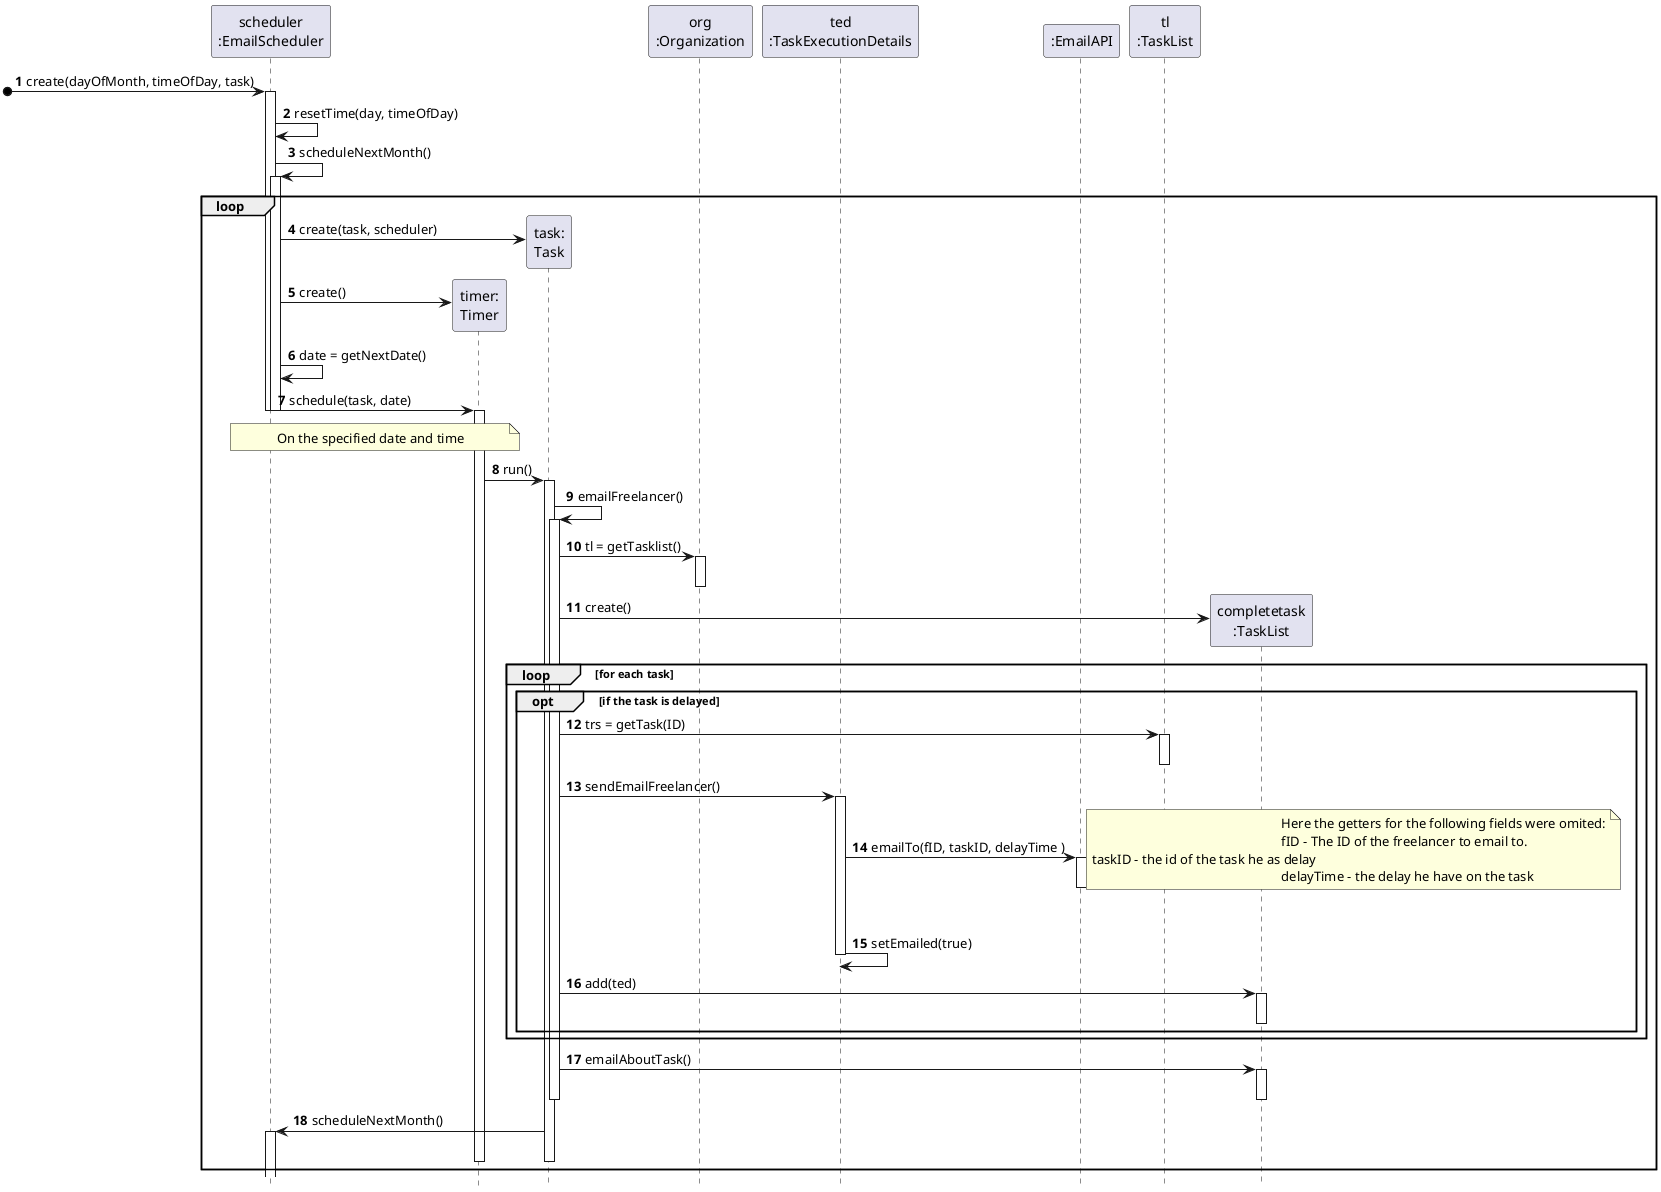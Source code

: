 @startuml SD
autonumber
hide footbox

participant "scheduler\n:EmailScheduler" as SC
participant "timer:\nTimer" as TIMER
participant "task:\nTask" as TASK
participant "org\n:Organization" as org
participant "ted\n:TaskExecutionDetails" as ted
participant ":EmailAPI" as eapi
participant "tl\n:TaskList" as tl
participant "completetask\n:TaskList" as ct

[o-> SC : create(dayOfMonth, timeOfDay, task)
activate SC
        SC -> SC : resetTime(day, timeOfDay)
        SC -> SC : scheduleNextMonth()
loop
        activate SC
                SC -> TASK**  : create(task, scheduler)
                SC -> TIMER** : create()
                SC -> SC : date = getNextDate()
                SC ->TIMER: schedule(task, date)
        deactivate SC

deactivate SC
        activate TIMER
                note over SC,TIMER  : On the specified date and time
                TIMER->TASK:run()
                activate TASK
                        TASK->TASK: emailFreelancer()
                        activate TASK
                                TASK -> org : tl = getTasklist()
                                activate org
                                deactivate org
                                TASK -> ct ** : create()
                                loop for each task
                                        opt if the task is delayed
                                                TASK -> tl : trs = getTask(ID)
                                                activate tl
                                                deactivate tl
                                                TASK -> ted : sendEmailFreelancer()
                                                activate ted
                                                        ted -> eapi: emailTo(fID, taskID, delayTime )
                                                        activate eapi
                                                        deactivate eapi
                                                        note right
                                                                Here the getters for the following fields were omited:
                                                                fID - The ID of the freelancer to email to.
								taskID - the id of the task he as delay
                                                                delayTime - the delay he have on the task
                                                        end note
                                                        ted -> ted : setEmailed(true)
                                                deactivate ted
                                                TASK -> ct : add(ted)
                                                activate ct
                                                deactivate ct
                                        end
                                end
                                TASK -> ct : emailAboutTask()
                                activate ct
                                deactivate ct
                        deactivate TASK
                        TASK -> SC : scheduleNextMonth()
                        activate SC
                deactivate TASK
        deactivate TIMER
end


@enduml